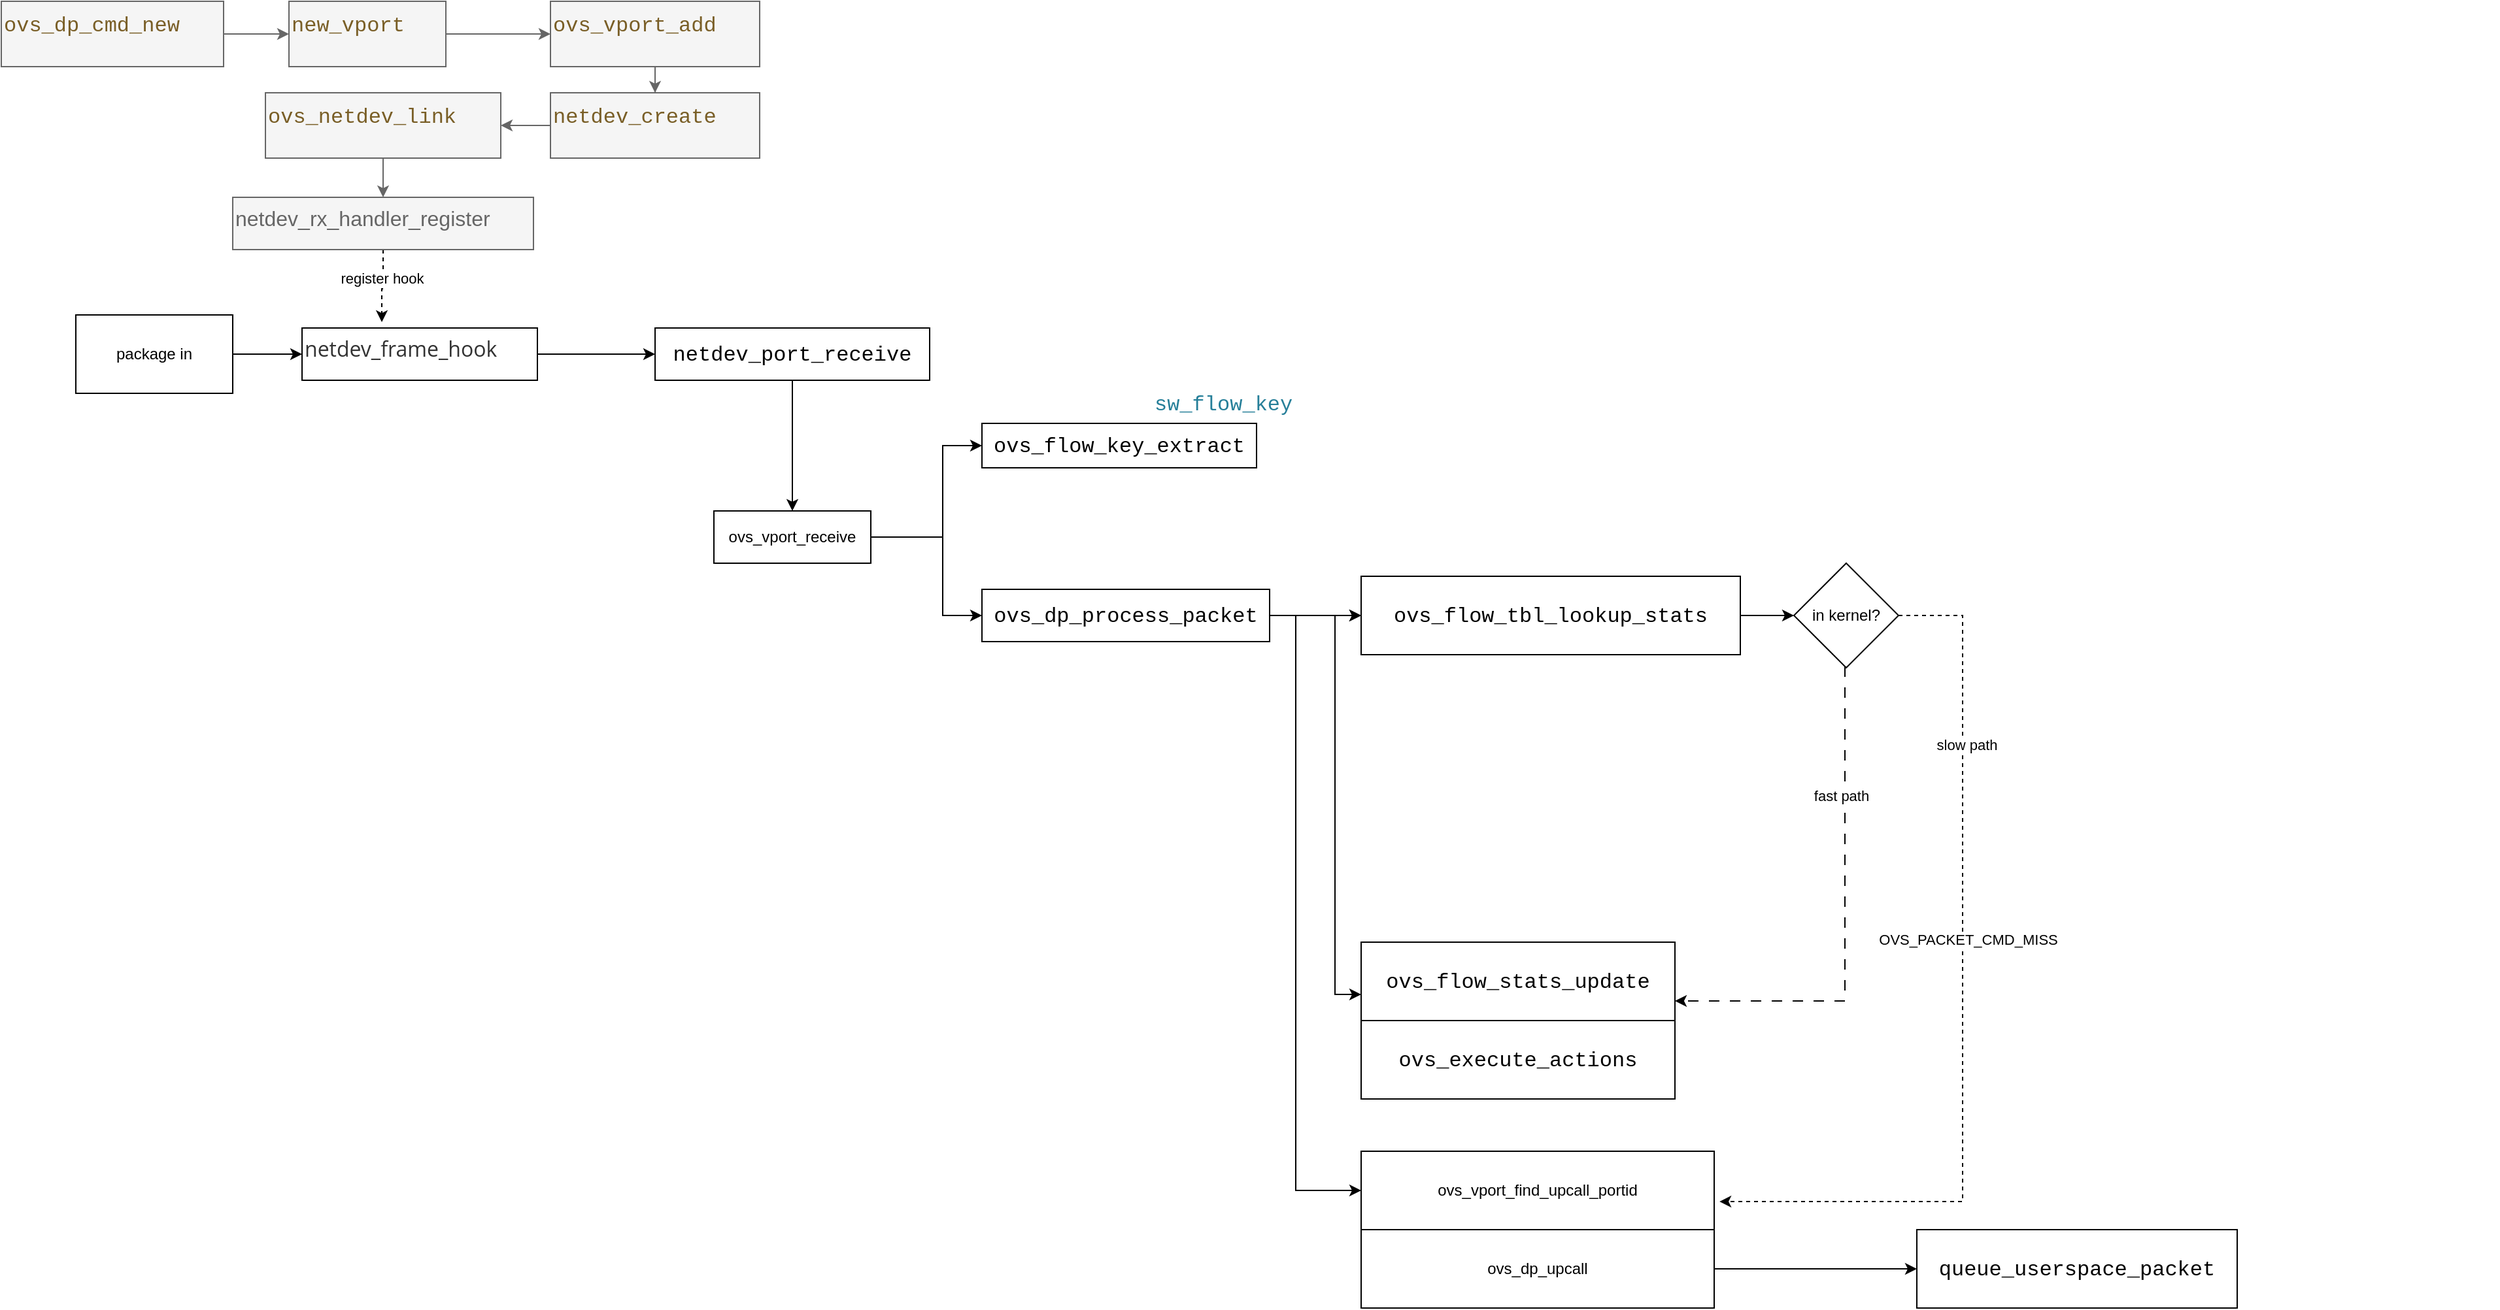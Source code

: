 <mxfile version="21.6.1" type="github" pages="3">
  <diagram name="ovs内核模块" id="A7m8q6VK8YOgvWmJyiGt">
    <mxGraphModel dx="2079" dy="1955" grid="1" gridSize="10" guides="1" tooltips="1" connect="1" arrows="1" fold="1" page="1" pageScale="1" pageWidth="827" pageHeight="1169" math="0" shadow="0">
      <root>
        <mxCell id="0" />
        <mxCell id="1" parent="0" />
        <mxCell id="jp2IF95F6a1i_jXeVOt_-4" value="" style="edgeStyle=orthogonalEdgeStyle;rounded=0;orthogonalLoop=1;jettySize=auto;html=1;" edge="1" parent="1" source="jp2IF95F6a1i_jXeVOt_-1" target="jp2IF95F6a1i_jXeVOt_-3">
          <mxGeometry relative="1" as="geometry" />
        </mxCell>
        <mxCell id="jp2IF95F6a1i_jXeVOt_-1" value="&lt;span style=&quot;color: rgb(51, 51, 51); font-family: &amp;quot;open sans&amp;quot;, &amp;quot;Microsoft Yahei&amp;quot;; font-size: 16px; font-style: normal; font-variant-ligatures: normal; font-variant-caps: normal; font-weight: 400; letter-spacing: normal; orphans: 2; text-align: left; text-indent: 0px; text-transform: none; widows: 2; word-spacing: 0px; -webkit-text-stroke-width: 0px; background-color: rgb(255, 255, 255); text-decoration-thickness: initial; text-decoration-style: initial; text-decoration-color: initial; float: none; display: inline !important;&quot;&gt;netdev_frame_hook&lt;/span&gt;" style="text;whiteSpace=wrap;html=1;strokeColor=default;" vertex="1" parent="1">
          <mxGeometry x="100" y="180" width="180" height="40" as="geometry" />
        </mxCell>
        <mxCell id="jp2IF95F6a1i_jXeVOt_-7" value="" style="edgeStyle=orthogonalEdgeStyle;rounded=0;orthogonalLoop=1;jettySize=auto;html=1;" edge="1" parent="1" source="jp2IF95F6a1i_jXeVOt_-3" target="jp2IF95F6a1i_jXeVOt_-6">
          <mxGeometry relative="1" as="geometry" />
        </mxCell>
        <mxCell id="jp2IF95F6a1i_jXeVOt_-3" value="&lt;div style=&quot;background-color: rgb(255, 255, 255); font-family: Menlo, Monaco, &amp;quot;Courier New&amp;quot;, monospace; font-size: 16px; line-height: 24px;&quot;&gt;netdev_port_receive&lt;/div&gt;" style="whiteSpace=wrap;html=1;" vertex="1" parent="1">
          <mxGeometry x="370" y="180" width="210" height="40" as="geometry" />
        </mxCell>
        <mxCell id="jp2IF95F6a1i_jXeVOt_-11" value="" style="edgeStyle=orthogonalEdgeStyle;rounded=0;orthogonalLoop=1;jettySize=auto;html=1;entryX=0;entryY=0.5;entryDx=0;entryDy=0;" edge="1" parent="1" source="jp2IF95F6a1i_jXeVOt_-6" target="jp2IF95F6a1i_jXeVOt_-9">
          <mxGeometry relative="1" as="geometry">
            <Array as="points">
              <mxPoint x="590" y="340" />
              <mxPoint x="590" y="270" />
            </Array>
          </mxGeometry>
        </mxCell>
        <mxCell id="jp2IF95F6a1i_jXeVOt_-14" value="" style="edgeStyle=orthogonalEdgeStyle;rounded=0;orthogonalLoop=1;jettySize=auto;html=1;" edge="1" parent="1" source="jp2IF95F6a1i_jXeVOt_-6" target="jp2IF95F6a1i_jXeVOt_-13">
          <mxGeometry relative="1" as="geometry">
            <Array as="points">
              <mxPoint x="590" y="340" />
              <mxPoint x="590" y="400" />
            </Array>
          </mxGeometry>
        </mxCell>
        <mxCell id="jp2IF95F6a1i_jXeVOt_-6" value="ovs_vport_receive" style="whiteSpace=wrap;html=1;" vertex="1" parent="1">
          <mxGeometry x="415" y="320" width="120" height="40" as="geometry" />
        </mxCell>
        <mxCell id="jp2IF95F6a1i_jXeVOt_-9" value="&lt;div style=&quot;background-color: rgb(255, 255, 255); font-family: Menlo, Monaco, &amp;quot;Courier New&amp;quot;, monospace; font-size: 16px; line-height: 24px;&quot;&gt;ovs_flow_key_extract&lt;/div&gt;" style="whiteSpace=wrap;html=1;" vertex="1" parent="1">
          <mxGeometry x="620" y="253" width="210" height="34" as="geometry" />
        </mxCell>
        <mxCell id="jp2IF95F6a1i_jXeVOt_-18" value="" style="edgeStyle=orthogonalEdgeStyle;rounded=0;orthogonalLoop=1;jettySize=auto;html=1;" edge="1" parent="1" source="jp2IF95F6a1i_jXeVOt_-13" target="jp2IF95F6a1i_jXeVOt_-17">
          <mxGeometry relative="1" as="geometry" />
        </mxCell>
        <mxCell id="jp2IF95F6a1i_jXeVOt_-33" value="" style="edgeStyle=orthogonalEdgeStyle;rounded=0;orthogonalLoop=1;jettySize=auto;html=1;" edge="1" parent="1" source="jp2IF95F6a1i_jXeVOt_-13" target="jp2IF95F6a1i_jXeVOt_-17">
          <mxGeometry relative="1" as="geometry" />
        </mxCell>
        <mxCell id="jp2IF95F6a1i_jXeVOt_-35" value="" style="edgeStyle=orthogonalEdgeStyle;rounded=0;orthogonalLoop=1;jettySize=auto;html=1;" edge="1" parent="1" source="jp2IF95F6a1i_jXeVOt_-13" target="jp2IF95F6a1i_jXeVOt_-34">
          <mxGeometry relative="1" as="geometry">
            <Array as="points">
              <mxPoint x="860" y="400" />
              <mxPoint x="860" y="840" />
            </Array>
          </mxGeometry>
        </mxCell>
        <mxCell id="jp2IF95F6a1i_jXeVOt_-38" value="" style="edgeStyle=orthogonalEdgeStyle;rounded=0;orthogonalLoop=1;jettySize=auto;html=1;" edge="1" parent="1" source="jp2IF95F6a1i_jXeVOt_-13" target="jp2IF95F6a1i_jXeVOt_-37">
          <mxGeometry relative="1" as="geometry">
            <Array as="points">
              <mxPoint x="890" y="400" />
              <mxPoint x="890" y="690" />
            </Array>
          </mxGeometry>
        </mxCell>
        <mxCell id="jp2IF95F6a1i_jXeVOt_-13" value="&lt;div style=&quot;background-color: rgb(255, 255, 255); font-family: Menlo, Monaco, &amp;quot;Courier New&amp;quot;, monospace; font-size: 16px; line-height: 24px;&quot;&gt;ovs_dp_process_packet&lt;/div&gt;" style="whiteSpace=wrap;html=1;" vertex="1" parent="1">
          <mxGeometry x="620" y="380" width="220" height="40" as="geometry" />
        </mxCell>
        <mxCell id="jp2IF95F6a1i_jXeVOt_-15" value="&lt;div style=&quot;color: rgb(0, 0, 0); background-color: rgb(255, 255, 255); font-family: Menlo, Monaco, &amp;quot;Courier New&amp;quot;, monospace; font-weight: normal; font-size: 16px; line-height: 24px;&quot;&gt;&lt;div&gt;&lt;span style=&quot;color: #267f99;&quot;&gt;sw_flow_key&lt;/span&gt;&lt;/div&gt;&lt;/div&gt;" style="text;whiteSpace=wrap;html=1;" vertex="1" parent="1">
          <mxGeometry x="750" y="220" width="140" height="50" as="geometry" />
        </mxCell>
        <mxCell id="jp2IF95F6a1i_jXeVOt_-20" style="edgeStyle=orthogonalEdgeStyle;rounded=0;orthogonalLoop=1;jettySize=auto;html=1;entryX=0;entryY=0.5;entryDx=0;entryDy=0;" edge="1" parent="1" source="jp2IF95F6a1i_jXeVOt_-17" target="jp2IF95F6a1i_jXeVOt_-19">
          <mxGeometry relative="1" as="geometry" />
        </mxCell>
        <mxCell id="jp2IF95F6a1i_jXeVOt_-17" value="&lt;div style=&quot;background-color: rgb(255, 255, 255); font-family: Menlo, Monaco, &amp;quot;Courier New&amp;quot;, monospace; font-size: 16px; line-height: 24px;&quot;&gt;ovs_flow_tbl_lookup_stats&lt;/div&gt;" style="whiteSpace=wrap;html=1;" vertex="1" parent="1">
          <mxGeometry x="910" y="370" width="290" height="60" as="geometry" />
        </mxCell>
        <mxCell id="jp2IF95F6a1i_jXeVOt_-24" value="" style="edgeStyle=orthogonalEdgeStyle;rounded=0;orthogonalLoop=1;jettySize=auto;html=1;entryX=1.015;entryY=0.642;entryDx=0;entryDy=0;entryPerimeter=0;dashed=1;" edge="1" parent="1" source="jp2IF95F6a1i_jXeVOt_-19" target="jp2IF95F6a1i_jXeVOt_-34">
          <mxGeometry relative="1" as="geometry">
            <Array as="points">
              <mxPoint x="1370" y="400" />
              <mxPoint x="1370" y="849" />
            </Array>
          </mxGeometry>
        </mxCell>
        <mxCell id="jp2IF95F6a1i_jXeVOt_-27" value="OVS_PACKET_CMD_MISS" style="edgeLabel;html=1;align=center;verticalAlign=middle;resizable=0;points=[];" vertex="1" connectable="0" parent="jp2IF95F6a1i_jXeVOt_-24">
          <mxGeometry x="-0.133" y="4" relative="1" as="geometry">
            <mxPoint as="offset" />
          </mxGeometry>
        </mxCell>
        <mxCell id="jp2IF95F6a1i_jXeVOt_-32" value="slow path" style="edgeLabel;html=1;align=center;verticalAlign=middle;resizable=0;points=[];" vertex="1" connectable="0" parent="jp2IF95F6a1i_jXeVOt_-24">
          <mxGeometry x="-0.567" y="3" relative="1" as="geometry">
            <mxPoint as="offset" />
          </mxGeometry>
        </mxCell>
        <mxCell id="jp2IF95F6a1i_jXeVOt_-42" style="edgeStyle=orthogonalEdgeStyle;rounded=0;orthogonalLoop=1;jettySize=auto;html=1;entryX=1;entryY=0.75;entryDx=0;entryDy=0;dashed=1;dashPattern=8 8;" edge="1" parent="1" source="jp2IF95F6a1i_jXeVOt_-19" target="jp2IF95F6a1i_jXeVOt_-37">
          <mxGeometry relative="1" as="geometry">
            <Array as="points">
              <mxPoint x="1280" y="695" />
            </Array>
          </mxGeometry>
        </mxCell>
        <mxCell id="jp2IF95F6a1i_jXeVOt_-43" value="fast path" style="edgeLabel;html=1;align=center;verticalAlign=middle;resizable=0;points=[];" vertex="1" connectable="0" parent="jp2IF95F6a1i_jXeVOt_-42">
          <mxGeometry x="-0.486" y="-3" relative="1" as="geometry">
            <mxPoint as="offset" />
          </mxGeometry>
        </mxCell>
        <mxCell id="jp2IF95F6a1i_jXeVOt_-19" value="in kernel?" style="rhombus;whiteSpace=wrap;html=1;" vertex="1" parent="1">
          <mxGeometry x="1241" y="360" width="80" height="80" as="geometry" />
        </mxCell>
        <mxCell id="jp2IF95F6a1i_jXeVOt_-28" value="&lt;div style=&quot;color: rgb(0, 0, 0); background-color: rgb(255, 255, 255); font-family: Menlo, Monaco, &amp;quot;Courier New&amp;quot;, monospace; font-weight: normal; font-size: 16px; line-height: 24px;&quot;&gt;&lt;br&gt;&lt;/div&gt;" style="text;whiteSpace=wrap;html=1;" vertex="1" parent="1">
          <mxGeometry x="1620" y="500" width="160" height="50" as="geometry" />
        </mxCell>
        <mxCell id="jp2IF95F6a1i_jXeVOt_-34" value="ovs_vport_find_upcall_portid" style="whiteSpace=wrap;html=1;" vertex="1" parent="1">
          <mxGeometry x="910" y="810" width="270" height="60" as="geometry" />
        </mxCell>
        <mxCell id="jp2IF95F6a1i_jXeVOt_-60" value="" style="edgeStyle=orthogonalEdgeStyle;rounded=0;orthogonalLoop=1;jettySize=auto;html=1;" edge="1" parent="1" source="jp2IF95F6a1i_jXeVOt_-36" target="jp2IF95F6a1i_jXeVOt_-59">
          <mxGeometry relative="1" as="geometry" />
        </mxCell>
        <mxCell id="jp2IF95F6a1i_jXeVOt_-36" value="ovs_dp_upcall" style="whiteSpace=wrap;html=1;" vertex="1" parent="1">
          <mxGeometry x="910" y="870" width="270" height="60" as="geometry" />
        </mxCell>
        <mxCell id="jp2IF95F6a1i_jXeVOt_-37" value="&lt;div style=&quot;background-color: rgb(255, 255, 255); font-family: Menlo, Monaco, &amp;quot;Courier New&amp;quot;, monospace; font-size: 16px; line-height: 24px;&quot;&gt;ovs_flow_stats_update&lt;/div&gt;" style="whiteSpace=wrap;html=1;" vertex="1" parent="1">
          <mxGeometry x="910" y="650" width="240" height="60" as="geometry" />
        </mxCell>
        <mxCell id="jp2IF95F6a1i_jXeVOt_-41" value="&lt;div style=&quot;background-color: rgb(255, 255, 255); font-family: Menlo, Monaco, &amp;quot;Courier New&amp;quot;, monospace; font-size: 16px; line-height: 24px;&quot;&gt;ovs_execute_actions&lt;/div&gt;" style="rounded=0;whiteSpace=wrap;html=1;" vertex="1" parent="1">
          <mxGeometry x="910" y="710" width="240" height="60" as="geometry" />
        </mxCell>
        <mxCell id="jp2IF95F6a1i_jXeVOt_-47" style="edgeStyle=orthogonalEdgeStyle;rounded=0;orthogonalLoop=1;jettySize=auto;html=1;entryX=0.339;entryY=-0.112;entryDx=0;entryDy=0;entryPerimeter=0;dashed=1;" edge="1" parent="1" source="jp2IF95F6a1i_jXeVOt_-44" target="jp2IF95F6a1i_jXeVOt_-1">
          <mxGeometry relative="1" as="geometry" />
        </mxCell>
        <mxCell id="jp2IF95F6a1i_jXeVOt_-48" value="register hook" style="edgeLabel;html=1;align=center;verticalAlign=middle;resizable=0;points=[];" vertex="1" connectable="0" parent="jp2IF95F6a1i_jXeVOt_-47">
          <mxGeometry x="-0.275" y="-1" relative="1" as="geometry">
            <mxPoint y="1" as="offset" />
          </mxGeometry>
        </mxCell>
        <mxCell id="jp2IF95F6a1i_jXeVOt_-44" value="&lt;span style=&quot;color: rgb(102, 102, 102); font-family: 宋体, Arial; font-size: 16px; font-style: normal; font-variant-ligatures: normal; font-variant-caps: normal; font-weight: 400; letter-spacing: normal; orphans: 2; text-align: left; text-indent: 0px; text-transform: none; widows: 2; word-spacing: 0px; -webkit-text-stroke-width: 0px; text-decoration-thickness: initial; text-decoration-style: initial; text-decoration-color: initial; float: none; display: inline !important;&quot;&gt;netdev_rx_handler_register&lt;/span&gt;" style="text;whiteSpace=wrap;html=1;strokeColor=#666666;fillColor=#f5f5f5;fontColor=#333333;labelBackgroundColor=none;" vertex="1" parent="1">
          <mxGeometry x="47" y="80" width="230" height="40" as="geometry" />
        </mxCell>
        <mxCell id="jp2IF95F6a1i_jXeVOt_-46" style="edgeStyle=orthogonalEdgeStyle;rounded=0;orthogonalLoop=1;jettySize=auto;html=1;fillColor=#f5f5f5;strokeColor=#666666;labelBackgroundColor=none;" edge="1" parent="1" source="jp2IF95F6a1i_jXeVOt_-45" target="jp2IF95F6a1i_jXeVOt_-44">
          <mxGeometry relative="1" as="geometry" />
        </mxCell>
        <mxCell id="jp2IF95F6a1i_jXeVOt_-45" value="&lt;div style=&quot;color: rgb(0, 0, 0); font-family: Menlo, Monaco, &amp;quot;Courier New&amp;quot;, monospace; font-weight: normal; font-size: 16px; line-height: 24px;&quot;&gt;&lt;div&gt;&lt;span style=&quot;color: #795e26;&quot;&gt;ovs_netdev_link&lt;/span&gt;&lt;/div&gt;&lt;/div&gt;" style="text;whiteSpace=wrap;html=1;strokeColor=#666666;fillColor=#f5f5f5;fontColor=#333333;labelBackgroundColor=none;" vertex="1" parent="1">
          <mxGeometry x="72" width="180" height="50" as="geometry" />
        </mxCell>
        <mxCell id="jp2IF95F6a1i_jXeVOt_-50" value="" style="edgeStyle=orthogonalEdgeStyle;rounded=0;orthogonalLoop=1;jettySize=auto;html=1;" edge="1" parent="1" source="jp2IF95F6a1i_jXeVOt_-49" target="jp2IF95F6a1i_jXeVOt_-1">
          <mxGeometry relative="1" as="geometry" />
        </mxCell>
        <mxCell id="jp2IF95F6a1i_jXeVOt_-49" value="package in" style="rounded=0;whiteSpace=wrap;html=1;" vertex="1" parent="1">
          <mxGeometry x="-73" y="170" width="120" height="60" as="geometry" />
        </mxCell>
        <mxCell id="jp2IF95F6a1i_jXeVOt_-54" value="" style="edgeStyle=orthogonalEdgeStyle;rounded=0;orthogonalLoop=1;jettySize=auto;html=1;fillColor=#f5f5f5;strokeColor=#666666;labelBackgroundColor=none;" edge="1" parent="1" source="jp2IF95F6a1i_jXeVOt_-51" target="jp2IF95F6a1i_jXeVOt_-45">
          <mxGeometry relative="1" as="geometry" />
        </mxCell>
        <mxCell id="jp2IF95F6a1i_jXeVOt_-51" value="&lt;div style=&quot;color: rgb(0, 0, 0); font-family: Menlo, Monaco, &amp;quot;Courier New&amp;quot;, monospace; font-weight: normal; font-size: 16px; line-height: 24px;&quot;&gt;&lt;div&gt;&lt;span style=&quot;color: #795e26;&quot;&gt;netdev_create&lt;/span&gt;&lt;/div&gt;&lt;/div&gt;" style="text;whiteSpace=wrap;html=1;strokeColor=#666666;fillColor=#f5f5f5;fontColor=#333333;labelBackgroundColor=none;" vertex="1" parent="1">
          <mxGeometry x="290" width="160" height="50" as="geometry" />
        </mxCell>
        <mxCell id="jp2IF95F6a1i_jXeVOt_-53" value="" style="edgeStyle=orthogonalEdgeStyle;rounded=0;orthogonalLoop=1;jettySize=auto;html=1;fillColor=#f5f5f5;strokeColor=#666666;labelBackgroundColor=none;" edge="1" parent="1" source="jp2IF95F6a1i_jXeVOt_-52" target="jp2IF95F6a1i_jXeVOt_-51">
          <mxGeometry relative="1" as="geometry" />
        </mxCell>
        <mxCell id="jp2IF95F6a1i_jXeVOt_-52" value="&lt;div style=&quot;color: rgb(0, 0, 0); font-family: Menlo, Monaco, &amp;quot;Courier New&amp;quot;, monospace; font-weight: normal; font-size: 16px; line-height: 24px;&quot;&gt;&lt;div&gt;&lt;span style=&quot;color: #795e26;&quot;&gt;ovs_vport_add&lt;/span&gt;&lt;/div&gt;&lt;/div&gt;" style="text;whiteSpace=wrap;html=1;strokeColor=#666666;fillColor=#f5f5f5;fontColor=#333333;labelBackgroundColor=none;" vertex="1" parent="1">
          <mxGeometry x="290" y="-70" width="160" height="50" as="geometry" />
        </mxCell>
        <mxCell id="jp2IF95F6a1i_jXeVOt_-56" value="" style="edgeStyle=orthogonalEdgeStyle;rounded=0;orthogonalLoop=1;jettySize=auto;html=1;strokeColor=#666666;fillColor=#f5f5f5;labelBackgroundColor=none;" edge="1" parent="1" source="jp2IF95F6a1i_jXeVOt_-55" target="jp2IF95F6a1i_jXeVOt_-52">
          <mxGeometry relative="1" as="geometry" />
        </mxCell>
        <mxCell id="jp2IF95F6a1i_jXeVOt_-55" value="&lt;div style=&quot;color: rgb(0, 0, 0); font-family: Menlo, Monaco, &amp;quot;Courier New&amp;quot;, monospace; font-weight: normal; font-size: 16px; line-height: 24px;&quot;&gt;&lt;div&gt;&lt;span style=&quot;color: #795e26;&quot;&gt;new_vport&lt;/span&gt;&lt;/div&gt;&lt;/div&gt;" style="text;whiteSpace=wrap;html=1;strokeColor=#666666;fillColor=#f5f5f5;fontColor=#333333;labelBackgroundColor=none;" vertex="1" parent="1">
          <mxGeometry x="90" y="-70" width="120" height="50" as="geometry" />
        </mxCell>
        <mxCell id="jp2IF95F6a1i_jXeVOt_-58" style="edgeStyle=orthogonalEdgeStyle;rounded=0;orthogonalLoop=1;jettySize=auto;html=1;strokeColor=#666666;fillColor=#f5f5f5;labelBackgroundColor=none;" edge="1" parent="1" source="jp2IF95F6a1i_jXeVOt_-57" target="jp2IF95F6a1i_jXeVOt_-55">
          <mxGeometry relative="1" as="geometry" />
        </mxCell>
        <mxCell id="jp2IF95F6a1i_jXeVOt_-57" value="&lt;div style=&quot;color: rgb(0, 0, 0); font-family: Menlo, Monaco, &amp;quot;Courier New&amp;quot;, monospace; font-weight: normal; font-size: 16px; line-height: 24px;&quot;&gt;&lt;div&gt;&lt;span style=&quot;color: #795e26;&quot;&gt;ovs_dp_cmd_new&lt;/span&gt;&lt;/div&gt;&lt;/div&gt;" style="text;whiteSpace=wrap;html=1;strokeColor=#666666;fillColor=#f5f5f5;fontColor=#333333;labelBackgroundColor=none;" vertex="1" parent="1">
          <mxGeometry x="-130" y="-70" width="170" height="50" as="geometry" />
        </mxCell>
        <mxCell id="jp2IF95F6a1i_jXeVOt_-59" value="&lt;div style=&quot;background-color: rgb(255, 255, 255); font-family: Menlo, Monaco, &amp;quot;Courier New&amp;quot;, monospace; font-size: 16px; line-height: 24px;&quot;&gt;queue_userspace_packet&lt;/div&gt;" style="whiteSpace=wrap;html=1;" vertex="1" parent="1">
          <mxGeometry x="1335" y="870" width="245" height="60" as="geometry" />
        </mxCell>
      </root>
    </mxGraphModel>
  </diagram>
  <diagram id="9C4N-sqCpMw-pdfa3zA8" name="ct">
    <mxGraphModel dx="1252" dy="786" grid="1" gridSize="10" guides="1" tooltips="1" connect="1" arrows="1" fold="1" page="1" pageScale="1" pageWidth="827" pageHeight="1169" math="0" shadow="0">
      <root>
        <mxCell id="0" />
        <mxCell id="1" parent="0" />
      </root>
    </mxGraphModel>
  </diagram>
  <diagram id="_bPLB6Bnzuy-iDHaOH4O" name="第 3 页">
    <mxGraphModel dx="1252" dy="786" grid="1" gridSize="10" guides="1" tooltips="1" connect="1" arrows="1" fold="1" page="1" pageScale="1" pageWidth="827" pageHeight="1169" math="0" shadow="0">
      <root>
        <mxCell id="0" />
        <mxCell id="1" parent="0" />
      </root>
    </mxGraphModel>
  </diagram>
</mxfile>
